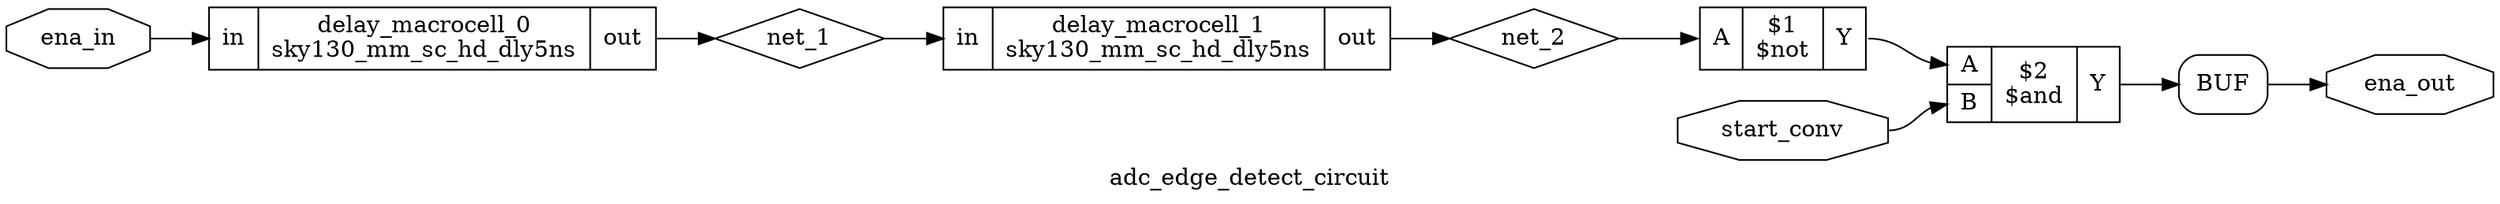 digraph "adc_edge_detect_circuit" {
label="adc_edge_detect_circuit";
rankdir="LR";
remincross=true;
n3 [ shape=diamond, label="net_2", color="black", fontcolor="black" ];
n4 [ shape=diamond, label="net_1", color="black", fontcolor="black" ];
n5 [ shape=octagon, label="ena_out", color="black", fontcolor="black" ];
n6 [ shape=octagon, label="start_conv", color="black", fontcolor="black" ];
n7 [ shape=octagon, label="ena_in", color="black", fontcolor="black" ];
c11 [ shape=record, label="{{<p8> A|<p9> B}|$2\n$and|{<p10> Y}}" ];
c12 [ shape=record, label="{{<p8> A}|$1\n$not|{<p10> Y}}" ];
c15 [ shape=record, label="{{<p13> in}|delay_macrocell_1\nsky130_mm_sc_hd_dly5ns|{<p14> out}}" ];
c16 [ shape=record, label="{{<p13> in}|delay_macrocell_0\nsky130_mm_sc_hd_dly5ns|{<p14> out}}" ];
x0 [shape=box, style=rounded, label="BUF"];
c11:p10:e -> x0:w:w [color="black", label=""];
c12:p10:e -> c11:p8:w [color="black", label=""];
c15:p14:e -> n3:w [color="black", label=""];
n3:e -> c12:p8:w [color="black", label=""];
c16:p14:e -> n4:w [color="black", label=""];
n4:e -> c15:p13:w [color="black", label=""];
x0:e:e -> n5:w [color="black", label=""];
n6:e -> c11:p9:w [color="black", label=""];
n7:e -> c16:p13:w [color="black", label=""];
}
